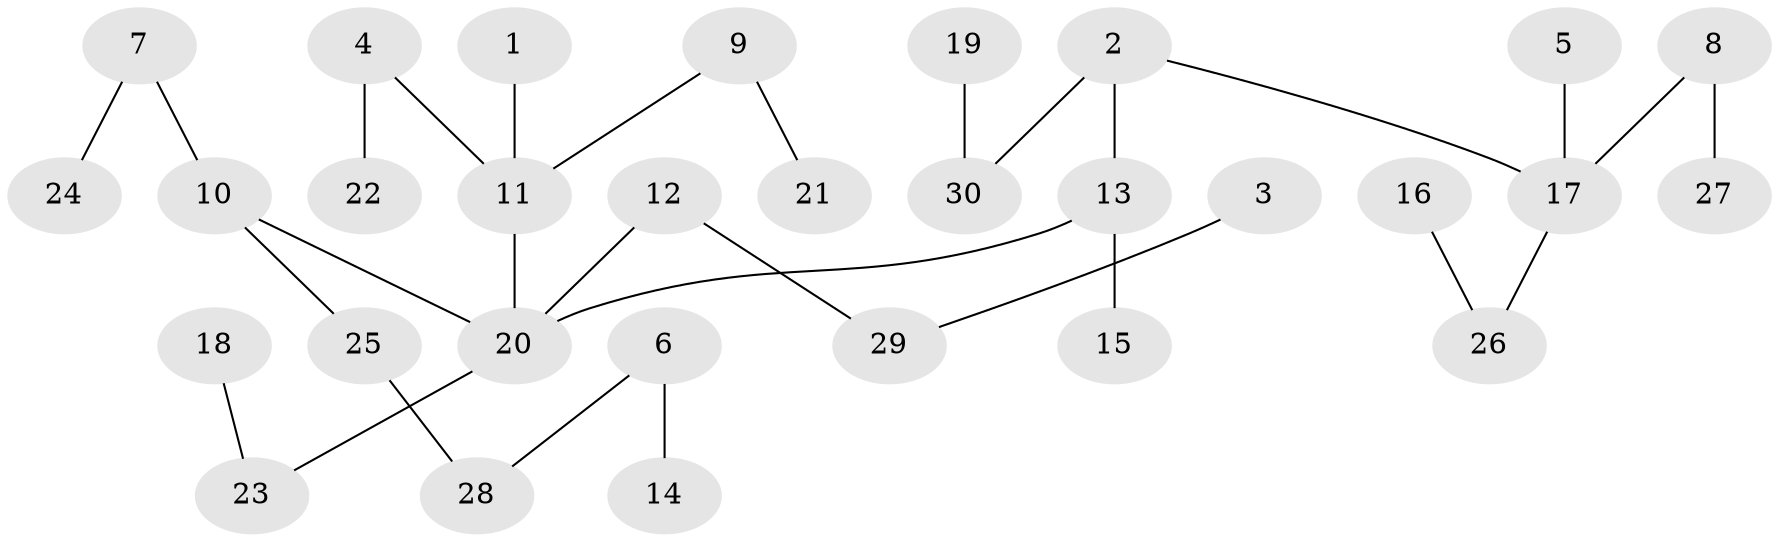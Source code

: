 // original degree distribution, {6: 0.01020408163265306, 3: 0.14285714285714285, 7: 0.02040816326530612, 1: 0.4489795918367347, 2: 0.30612244897959184, 4: 0.07142857142857142}
// Generated by graph-tools (version 1.1) at 2025/37/03/04/25 23:37:26]
// undirected, 30 vertices, 29 edges
graph export_dot {
  node [color=gray90,style=filled];
  1;
  2;
  3;
  4;
  5;
  6;
  7;
  8;
  9;
  10;
  11;
  12;
  13;
  14;
  15;
  16;
  17;
  18;
  19;
  20;
  21;
  22;
  23;
  24;
  25;
  26;
  27;
  28;
  29;
  30;
  1 -- 11 [weight=1.0];
  2 -- 13 [weight=1.0];
  2 -- 17 [weight=1.0];
  2 -- 30 [weight=1.0];
  3 -- 29 [weight=1.0];
  4 -- 11 [weight=1.0];
  4 -- 22 [weight=1.0];
  5 -- 17 [weight=1.0];
  6 -- 14 [weight=1.0];
  6 -- 28 [weight=1.0];
  7 -- 10 [weight=1.0];
  7 -- 24 [weight=1.0];
  8 -- 17 [weight=1.0];
  8 -- 27 [weight=1.0];
  9 -- 11 [weight=1.0];
  9 -- 21 [weight=1.0];
  10 -- 20 [weight=1.0];
  10 -- 25 [weight=1.0];
  11 -- 20 [weight=1.0];
  12 -- 20 [weight=1.0];
  12 -- 29 [weight=1.0];
  13 -- 15 [weight=1.0];
  13 -- 20 [weight=1.0];
  16 -- 26 [weight=1.0];
  17 -- 26 [weight=1.0];
  18 -- 23 [weight=1.0];
  19 -- 30 [weight=1.0];
  20 -- 23 [weight=1.0];
  25 -- 28 [weight=1.0];
}
